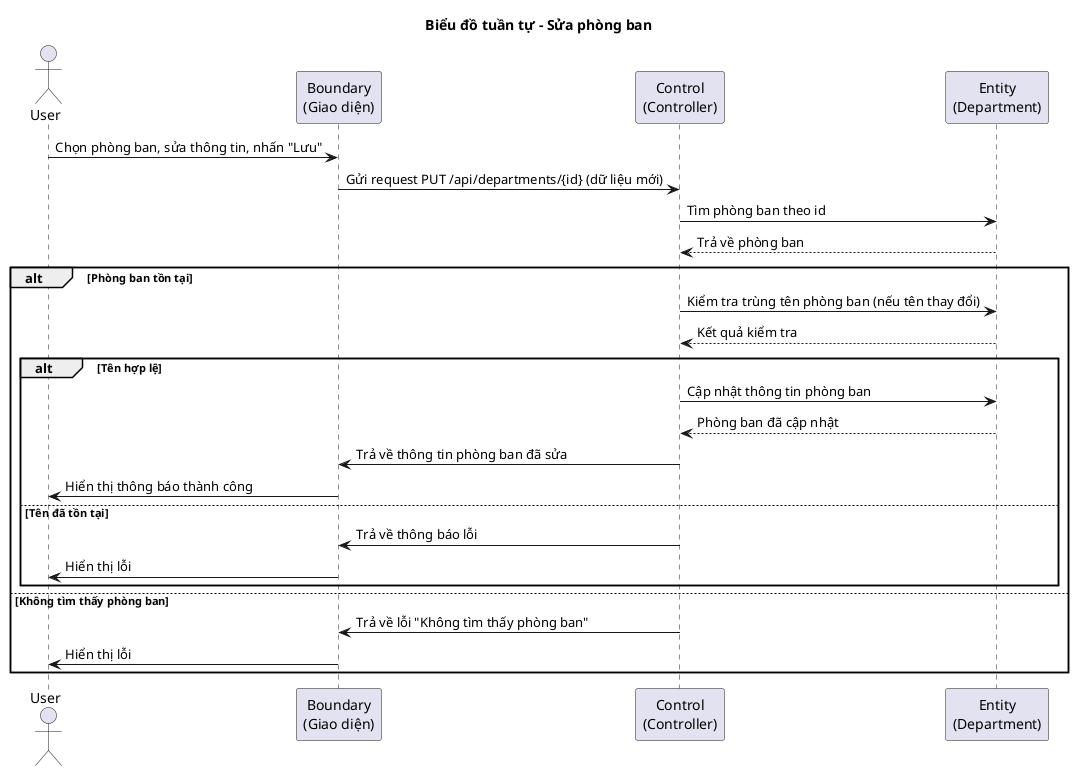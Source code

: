 @startuml
title Biểu đồ tuần tự - Sửa phòng ban

actor User
participant "Boundary\n(Giao diện)" as Boundary
participant "Control\n(Controller)" as Control
participant "Entity\n(Department)" as Entity

User -> Boundary : Chọn phòng ban, sửa thông tin, nhấn "Lưu"
Boundary -> Control : Gửi request PUT /api/departments/{id} (dữ liệu mới)
Control -> Entity : Tìm phòng ban theo id
Entity --> Control : Trả về phòng ban
alt Phòng ban tồn tại
    Control -> Entity : Kiểm tra trùng tên phòng ban (nếu tên thay đổi)
    Entity --> Control : Kết quả kiểm tra
    alt Tên hợp lệ
        Control -> Entity : Cập nhật thông tin phòng ban
        Entity --> Control : Phòng ban đã cập nhật
        Control -> Boundary : Trả về thông tin phòng ban đã sửa
        Boundary -> User : Hiển thị thông báo thành công
    else Tên đã tồn tại
        Control -> Boundary : Trả về thông báo lỗi
        Boundary -> User : Hiển thị lỗi
    end
else Không tìm thấy phòng ban
    Control -> Boundary : Trả về lỗi "Không tìm thấy phòng ban"
    Boundary -> User : Hiển thị lỗi
end

@enduml